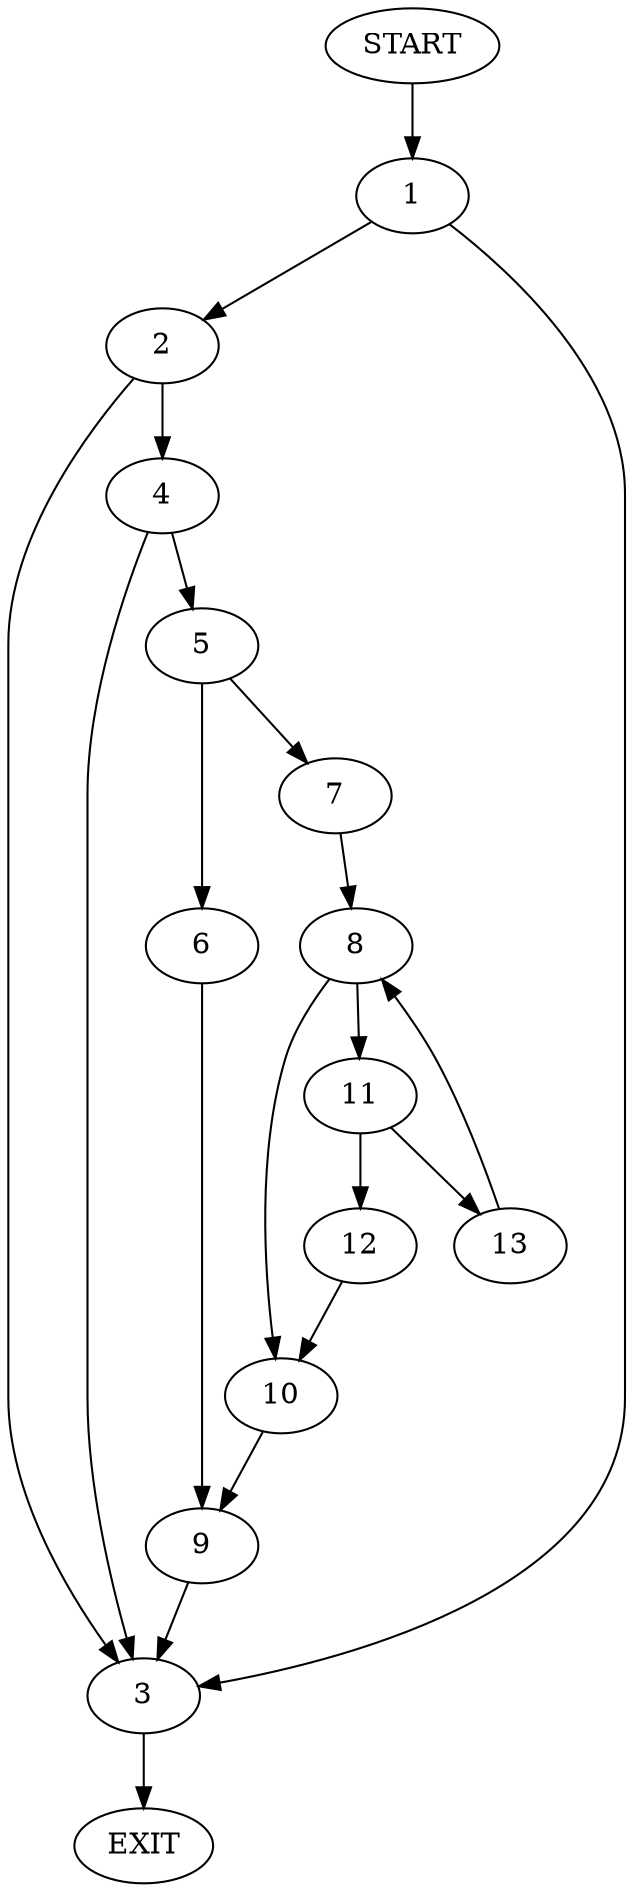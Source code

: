 digraph {
0 [label="START"]
14 [label="EXIT"]
0 -> 1
1 -> 2
1 -> 3
3 -> 14
2 -> 4
2 -> 3
4 -> 5
4 -> 3
5 -> 6
5 -> 7
7 -> 8
6 -> 9
8 -> 10
8 -> 11
11 -> 12
11 -> 13
10 -> 9
12 -> 10
13 -> 8
9 -> 3
}
